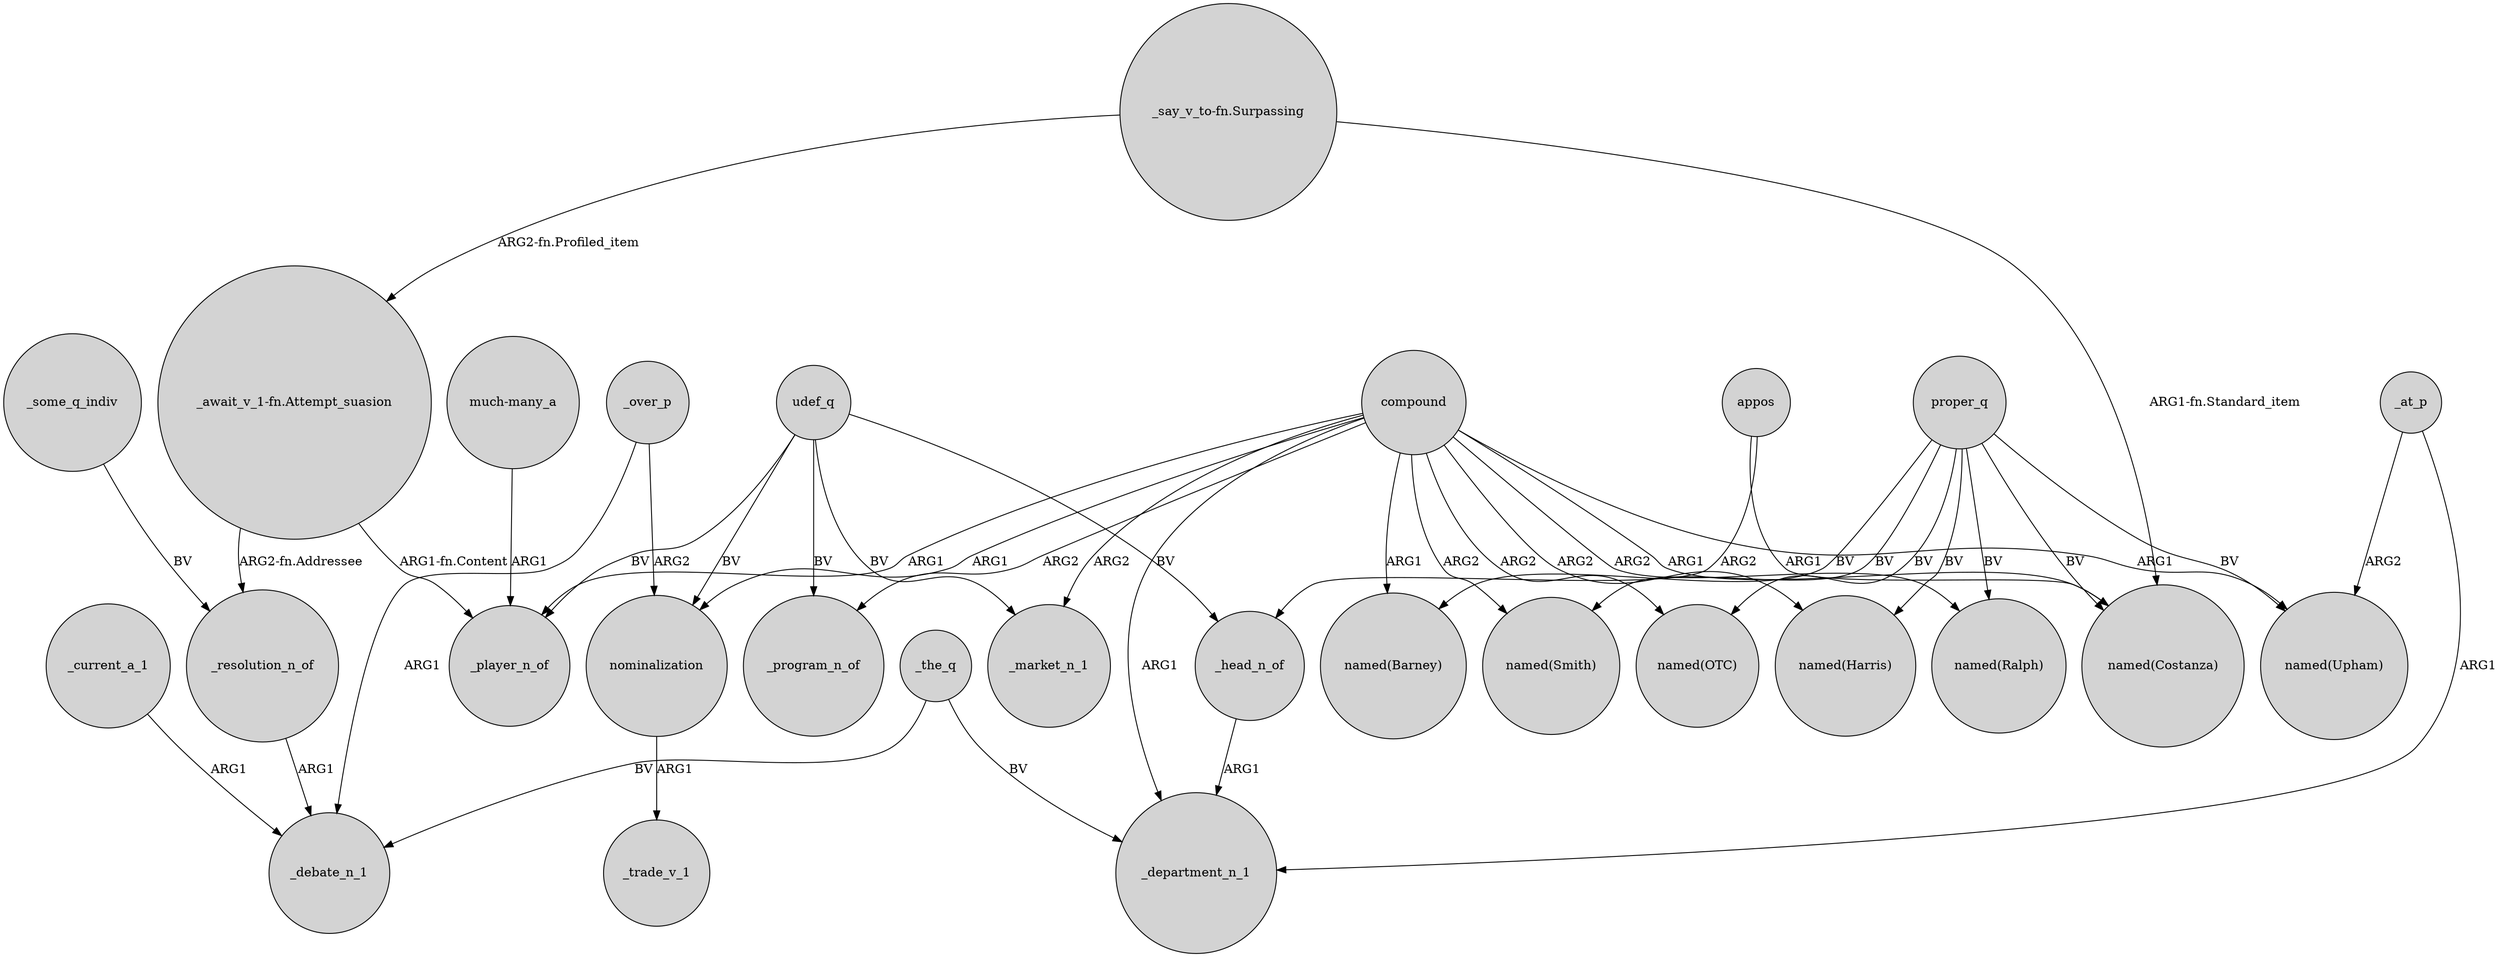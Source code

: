 digraph {
	node [shape=circle style=filled]
	udef_q -> _market_n_1 [label=BV]
	compound -> _player_n_of [label=ARG1]
	compound -> "named(Barney)" [label=ARG1]
	_the_q -> _debate_n_1 [label=BV]
	_over_p -> nominalization [label=ARG2]
	proper_q -> "named(Smith)" [label=BV]
	compound -> "named(Costanza)" [label=ARG1]
	compound -> "named(Harris)" [label=ARG2]
	compound -> _department_n_1 [label=ARG1]
	proper_q -> "named(Barney)" [label=BV]
	compound -> _market_n_1 [label=ARG2]
	udef_q -> nominalization [label=BV]
	"_await_v_1-fn.Attempt_suasion" -> _resolution_n_of [label="ARG2-fn.Addressee"]
	"_say_v_to-fn.Surpassing" -> "named(Costanza)" [label="ARG1-fn.Standard_item"]
	_current_a_1 -> _debate_n_1 [label=ARG1]
	udef_q -> _head_n_of [label=BV]
	compound -> "named(Upham)" [label=ARG1]
	udef_q -> _program_n_of [label=BV]
	_at_p -> _department_n_1 [label=ARG1]
	_over_p -> _debate_n_1 [label=ARG1]
	_head_n_of -> _department_n_1 [label=ARG1]
	compound -> _program_n_of [label=ARG2]
	compound -> nominalization [label=ARG1]
	proper_q -> "named(OTC)" [label=BV]
	_some_q_indiv -> _resolution_n_of [label=BV]
	_at_p -> "named(Upham)" [label=ARG2]
	_the_q -> _department_n_1 [label=BV]
	_resolution_n_of -> _debate_n_1 [label=ARG1]
	proper_q -> "named(Costanza)" [label=BV]
	"much-many_a" -> _player_n_of [label=ARG1]
	compound -> "named(Smith)" [label=ARG2]
	compound -> "named(Ralph)" [label=ARG2]
	udef_q -> _player_n_of [label=BV]
	proper_q -> "named(Harris)" [label=BV]
	proper_q -> "named(Upham)" [label=BV]
	"_await_v_1-fn.Attempt_suasion" -> _player_n_of [label="ARG1-fn.Content"]
	appos -> _head_n_of [label=ARG2]
	"_say_v_to-fn.Surpassing" -> "_await_v_1-fn.Attempt_suasion" [label="ARG2-fn.Profiled_item"]
	nominalization -> _trade_v_1 [label=ARG1]
	compound -> "named(OTC)" [label=ARG2]
	appos -> "named(Costanza)" [label=ARG1]
	proper_q -> "named(Ralph)" [label=BV]
}
